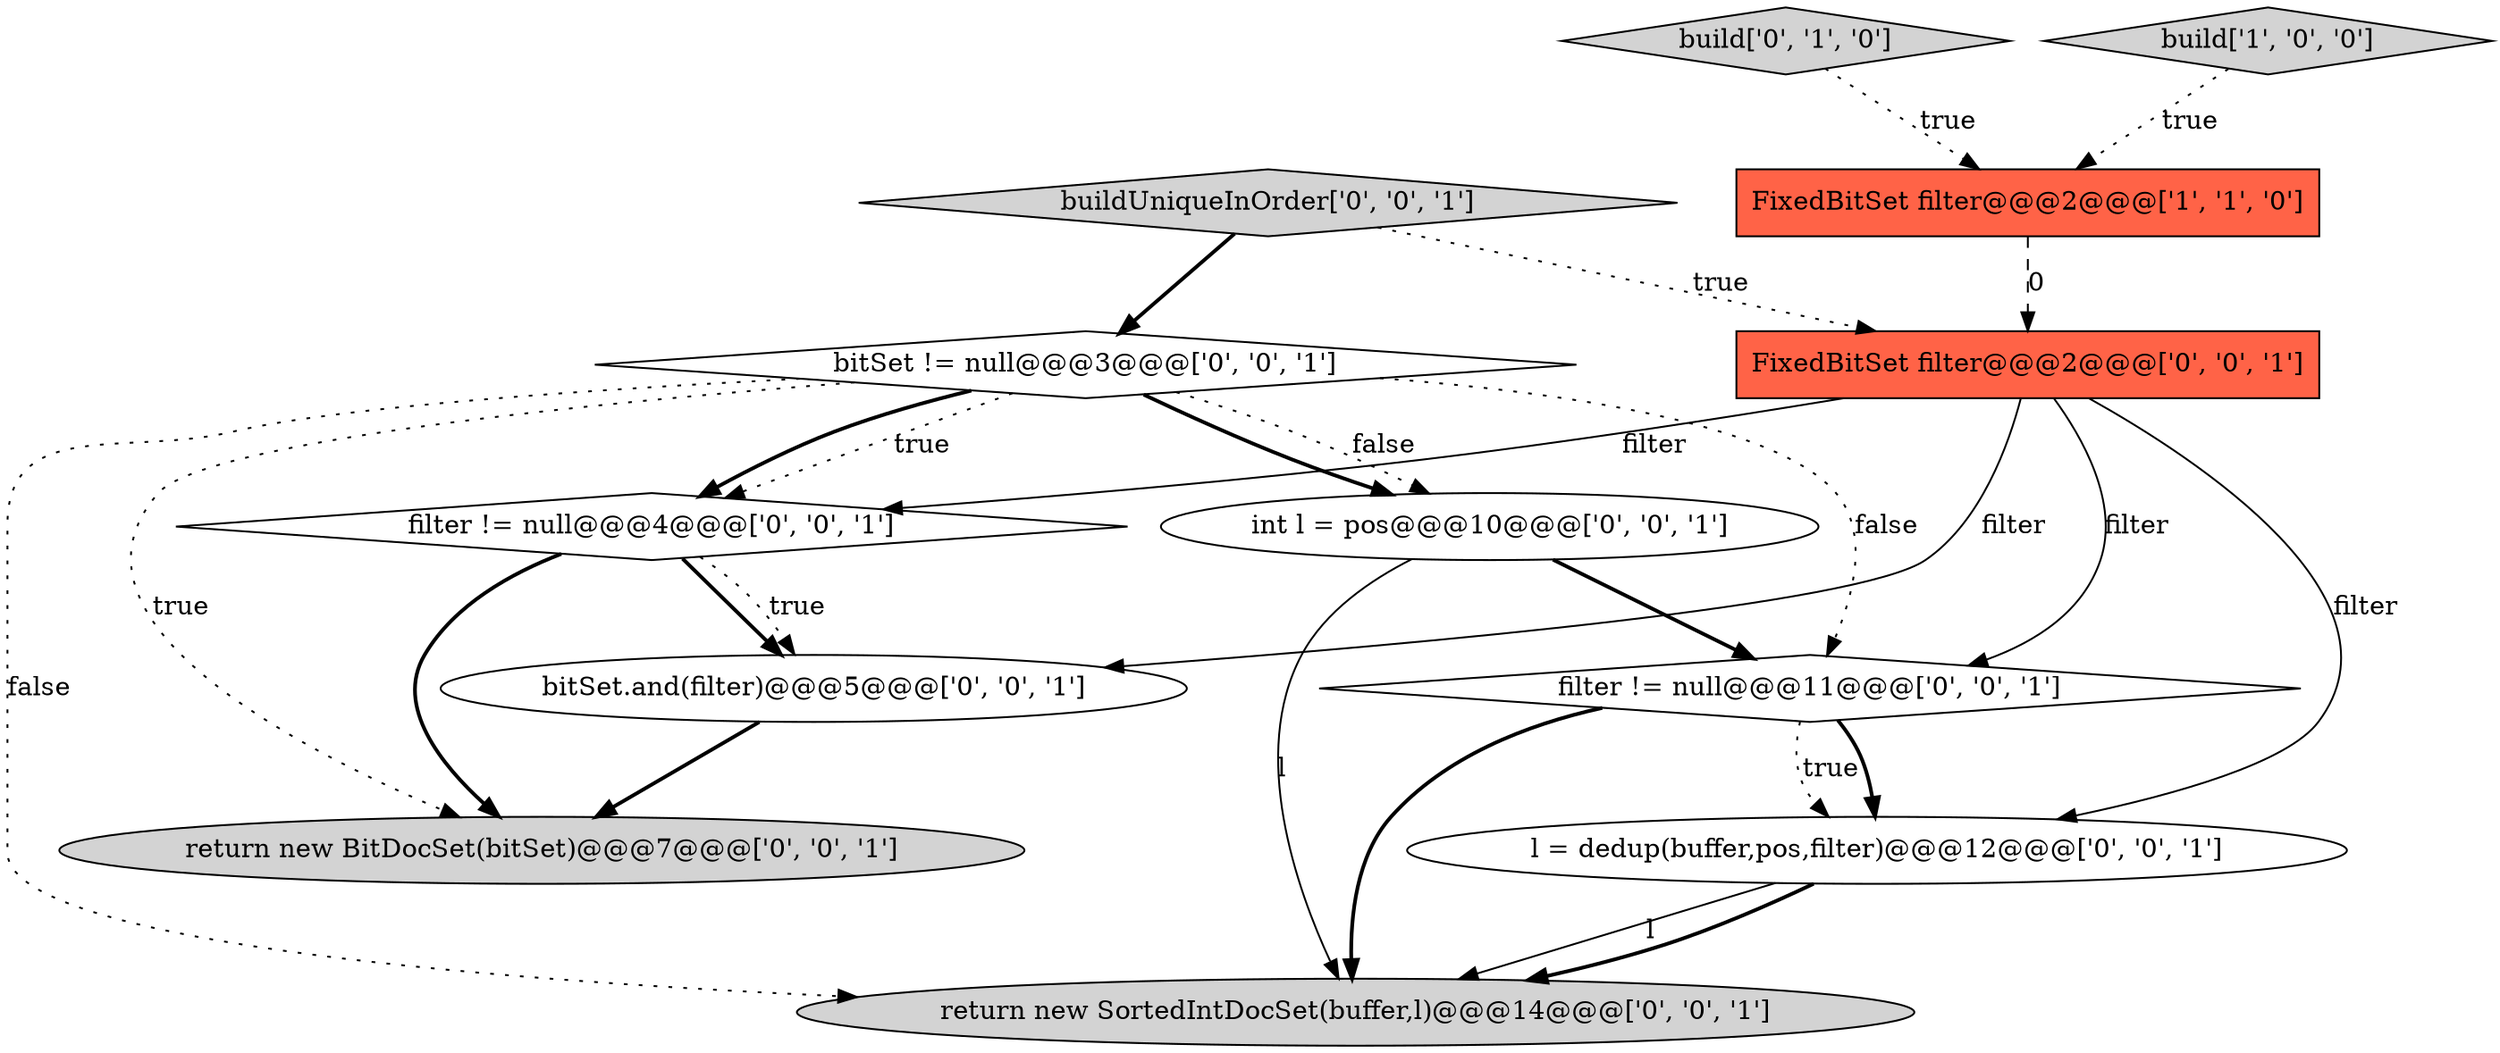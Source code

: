 digraph {
3 [style = filled, label = "int l = pos@@@10@@@['0', '0', '1']", fillcolor = white, shape = ellipse image = "AAA0AAABBB3BBB"];
5 [style = filled, label = "filter != null@@@11@@@['0', '0', '1']", fillcolor = white, shape = diamond image = "AAA0AAABBB3BBB"];
7 [style = filled, label = "filter != null@@@4@@@['0', '0', '1']", fillcolor = white, shape = diamond image = "AAA0AAABBB3BBB"];
4 [style = filled, label = "return new SortedIntDocSet(buffer,l)@@@14@@@['0', '0', '1']", fillcolor = lightgray, shape = ellipse image = "AAA0AAABBB3BBB"];
2 [style = filled, label = "build['0', '1', '0']", fillcolor = lightgray, shape = diamond image = "AAA0AAABBB2BBB"];
6 [style = filled, label = "bitSet != null@@@3@@@['0', '0', '1']", fillcolor = white, shape = diamond image = "AAA0AAABBB3BBB"];
10 [style = filled, label = "FixedBitSet filter@@@2@@@['0', '0', '1']", fillcolor = tomato, shape = box image = "AAA0AAABBB3BBB"];
1 [style = filled, label = "build['1', '0', '0']", fillcolor = lightgray, shape = diamond image = "AAA0AAABBB1BBB"];
11 [style = filled, label = "return new BitDocSet(bitSet)@@@7@@@['0', '0', '1']", fillcolor = lightgray, shape = ellipse image = "AAA0AAABBB3BBB"];
8 [style = filled, label = "bitSet.and(filter)@@@5@@@['0', '0', '1']", fillcolor = white, shape = ellipse image = "AAA0AAABBB3BBB"];
0 [style = filled, label = "FixedBitSet filter@@@2@@@['1', '1', '0']", fillcolor = tomato, shape = box image = "AAA0AAABBB1BBB"];
12 [style = filled, label = "l = dedup(buffer,pos,filter)@@@12@@@['0', '0', '1']", fillcolor = white, shape = ellipse image = "AAA0AAABBB3BBB"];
9 [style = filled, label = "buildUniqueInOrder['0', '0', '1']", fillcolor = lightgray, shape = diamond image = "AAA0AAABBB3BBB"];
7->8 [style = bold, label=""];
3->4 [style = solid, label="l"];
12->4 [style = solid, label="l"];
1->0 [style = dotted, label="true"];
6->7 [style = dotted, label="true"];
7->8 [style = dotted, label="true"];
12->4 [style = bold, label=""];
10->12 [style = solid, label="filter"];
0->10 [style = dashed, label="0"];
6->3 [style = dotted, label="false"];
5->12 [style = dotted, label="true"];
7->11 [style = bold, label=""];
3->5 [style = bold, label=""];
5->4 [style = bold, label=""];
9->10 [style = dotted, label="true"];
9->6 [style = bold, label=""];
8->11 [style = bold, label=""];
6->4 [style = dotted, label="false"];
6->5 [style = dotted, label="false"];
10->8 [style = solid, label="filter"];
6->3 [style = bold, label=""];
10->7 [style = solid, label="filter"];
10->5 [style = solid, label="filter"];
5->12 [style = bold, label=""];
2->0 [style = dotted, label="true"];
6->7 [style = bold, label=""];
6->11 [style = dotted, label="true"];
}
